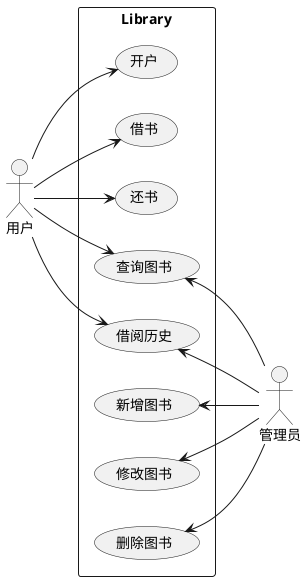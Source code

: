 @startuml
left to right direction
rectangle Library{
(开户)
(借书)
(还书)
(查询图书)
(借阅历史)
(新增图书)
(修改图书)
(删除图书)
}
用户-->(开户)
用户-->(查询图书)
用户-->(借书)
用户-->(还书)
用户-->(借阅历史)
(借阅历史)<--管理员
(查询图书)<--管理员
(新增图书)<--管理员
(修改图书)<--管理员
(删除图书)<--管理员
@enduml